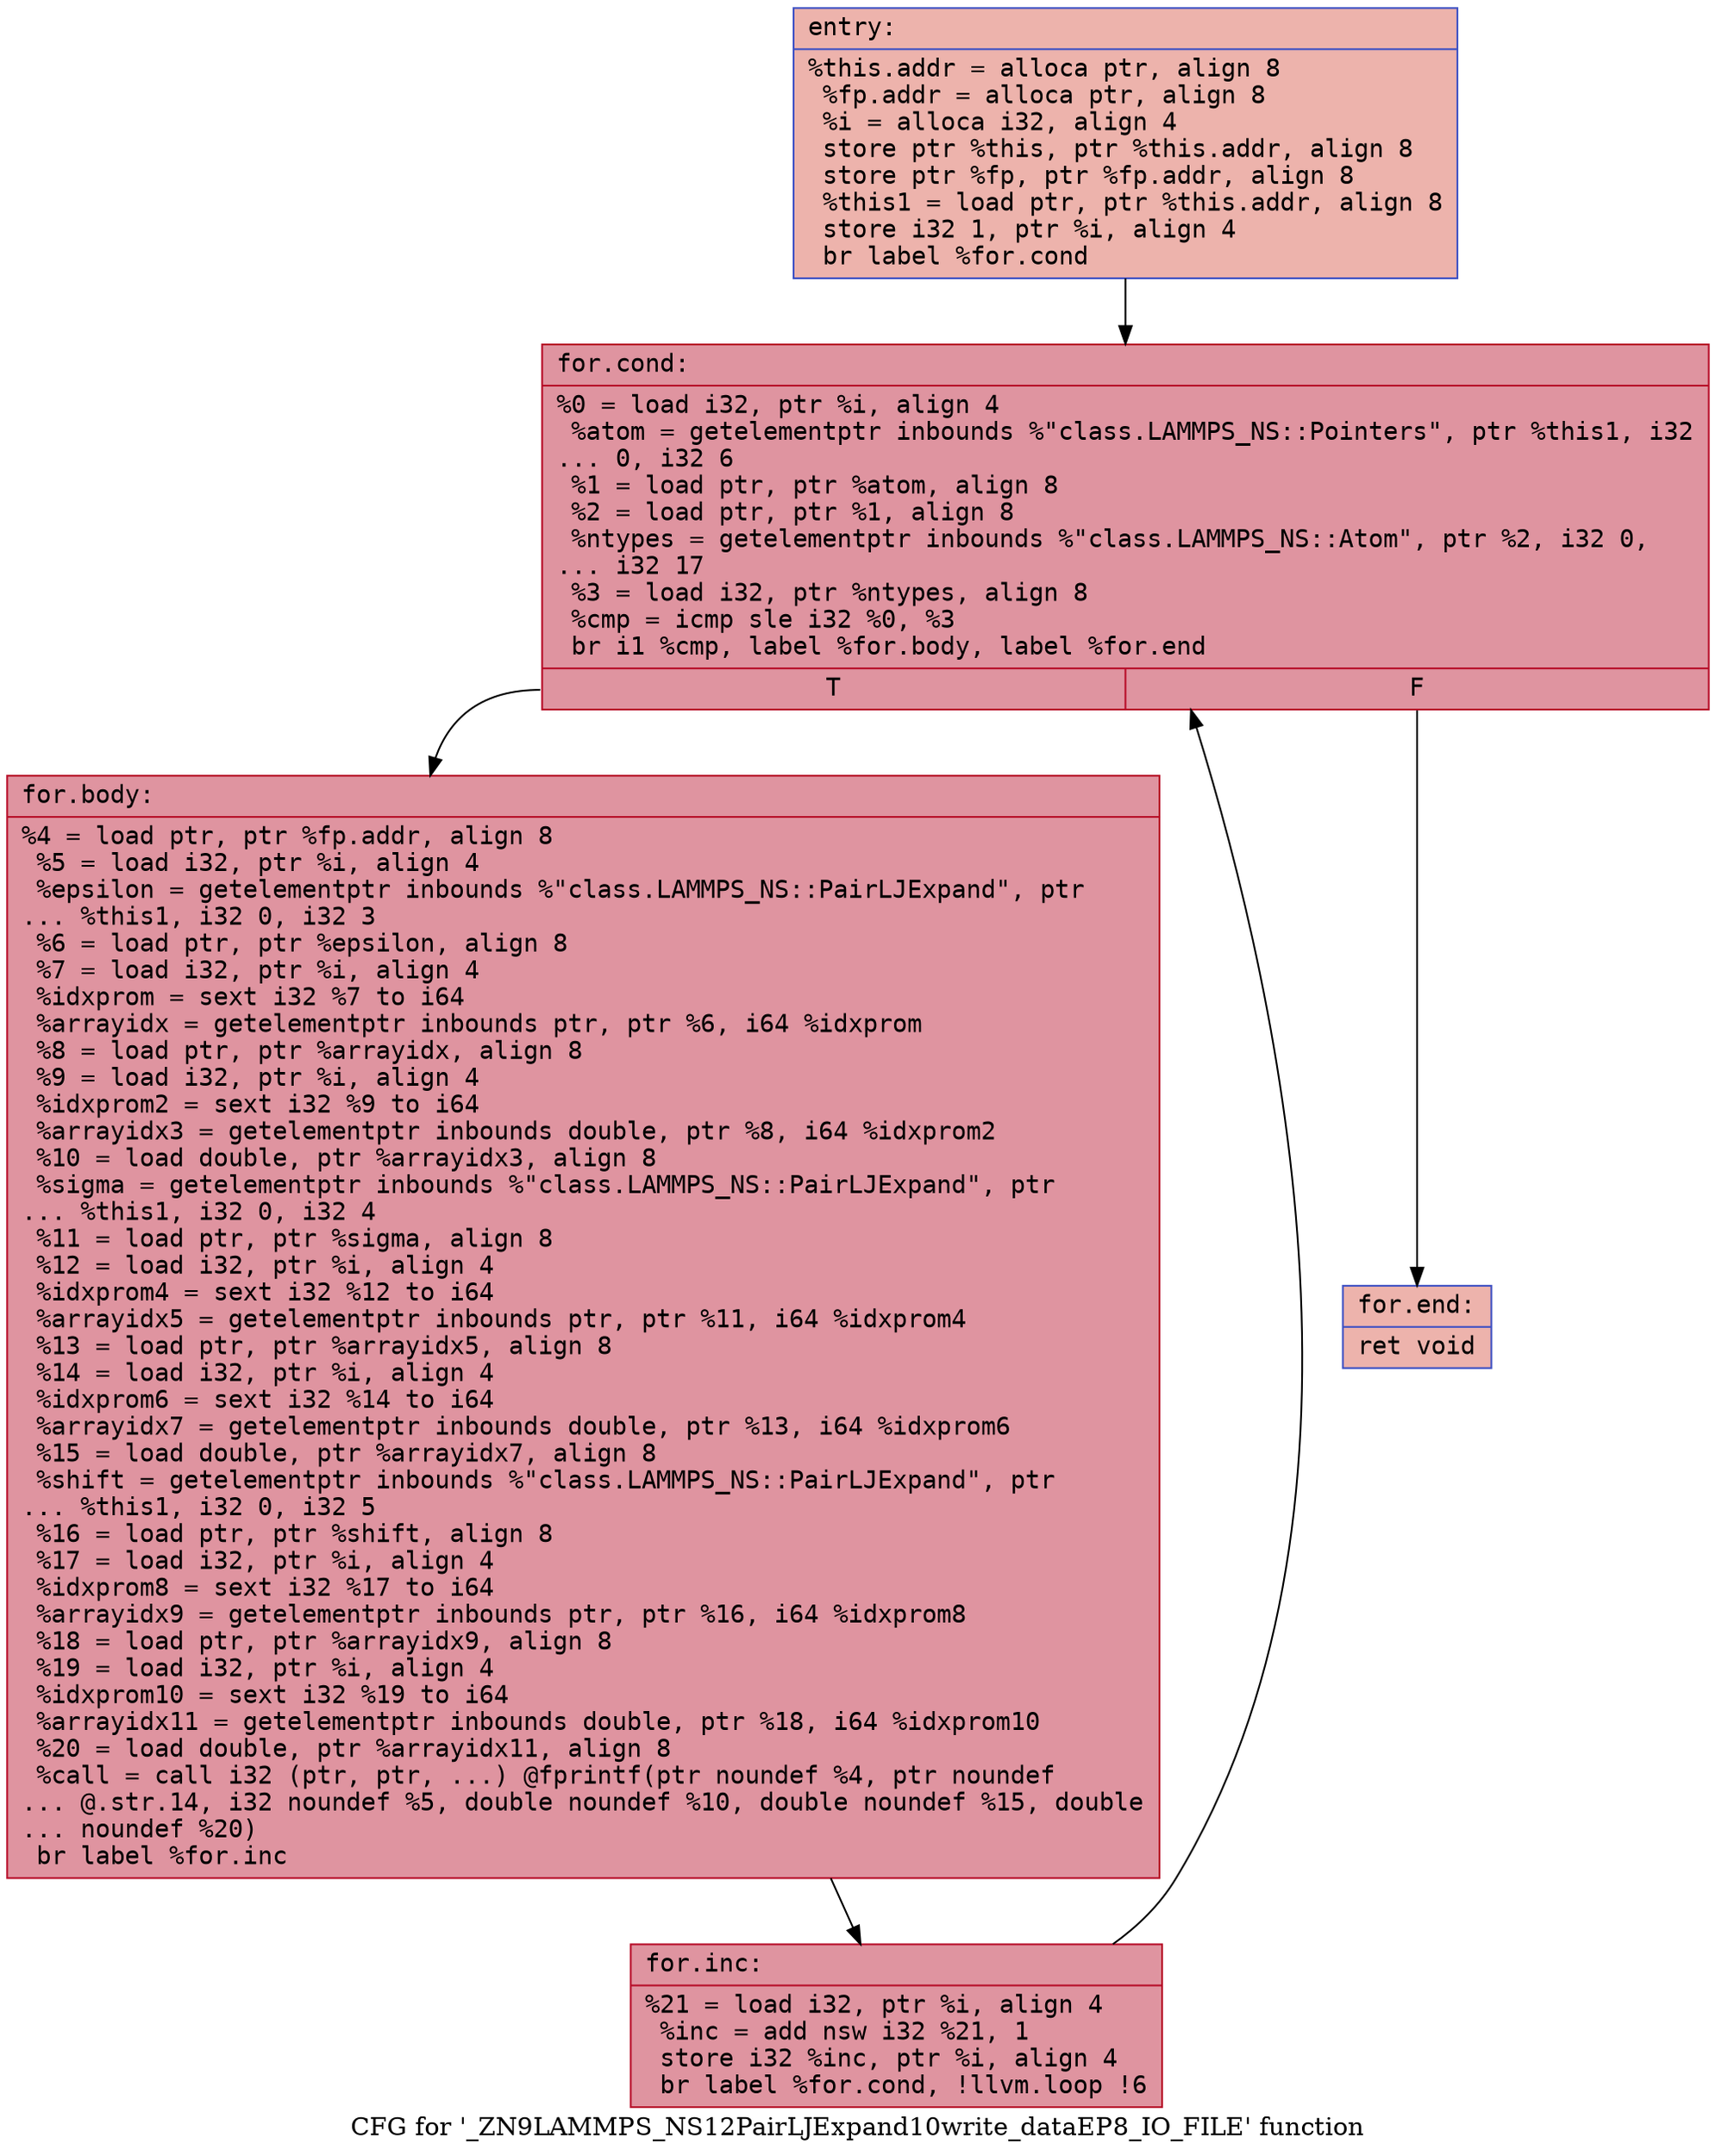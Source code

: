 digraph "CFG for '_ZN9LAMMPS_NS12PairLJExpand10write_dataEP8_IO_FILE' function" {
	label="CFG for '_ZN9LAMMPS_NS12PairLJExpand10write_dataEP8_IO_FILE' function";

	Node0x55d88da435e0 [shape=record,color="#3d50c3ff", style=filled, fillcolor="#d6524470" fontname="Courier",label="{entry:\l|  %this.addr = alloca ptr, align 8\l  %fp.addr = alloca ptr, align 8\l  %i = alloca i32, align 4\l  store ptr %this, ptr %this.addr, align 8\l  store ptr %fp, ptr %fp.addr, align 8\l  %this1 = load ptr, ptr %this.addr, align 8\l  store i32 1, ptr %i, align 4\l  br label %for.cond\l}"];
	Node0x55d88da435e0 -> Node0x55d88da43a00[tooltip="entry -> for.cond\nProbability 100.00%" ];
	Node0x55d88da43a00 [shape=record,color="#b70d28ff", style=filled, fillcolor="#b70d2870" fontname="Courier",label="{for.cond:\l|  %0 = load i32, ptr %i, align 4\l  %atom = getelementptr inbounds %\"class.LAMMPS_NS::Pointers\", ptr %this1, i32\l... 0, i32 6\l  %1 = load ptr, ptr %atom, align 8\l  %2 = load ptr, ptr %1, align 8\l  %ntypes = getelementptr inbounds %\"class.LAMMPS_NS::Atom\", ptr %2, i32 0,\l... i32 17\l  %3 = load i32, ptr %ntypes, align 8\l  %cmp = icmp sle i32 %0, %3\l  br i1 %cmp, label %for.body, label %for.end\l|{<s0>T|<s1>F}}"];
	Node0x55d88da43a00:s0 -> Node0x55d88da43f60[tooltip="for.cond -> for.body\nProbability 96.88%" ];
	Node0x55d88da43a00:s1 -> Node0x55d88da43fe0[tooltip="for.cond -> for.end\nProbability 3.12%" ];
	Node0x55d88da43f60 [shape=record,color="#b70d28ff", style=filled, fillcolor="#b70d2870" fontname="Courier",label="{for.body:\l|  %4 = load ptr, ptr %fp.addr, align 8\l  %5 = load i32, ptr %i, align 4\l  %epsilon = getelementptr inbounds %\"class.LAMMPS_NS::PairLJExpand\", ptr\l... %this1, i32 0, i32 3\l  %6 = load ptr, ptr %epsilon, align 8\l  %7 = load i32, ptr %i, align 4\l  %idxprom = sext i32 %7 to i64\l  %arrayidx = getelementptr inbounds ptr, ptr %6, i64 %idxprom\l  %8 = load ptr, ptr %arrayidx, align 8\l  %9 = load i32, ptr %i, align 4\l  %idxprom2 = sext i32 %9 to i64\l  %arrayidx3 = getelementptr inbounds double, ptr %8, i64 %idxprom2\l  %10 = load double, ptr %arrayidx3, align 8\l  %sigma = getelementptr inbounds %\"class.LAMMPS_NS::PairLJExpand\", ptr\l... %this1, i32 0, i32 4\l  %11 = load ptr, ptr %sigma, align 8\l  %12 = load i32, ptr %i, align 4\l  %idxprom4 = sext i32 %12 to i64\l  %arrayidx5 = getelementptr inbounds ptr, ptr %11, i64 %idxprom4\l  %13 = load ptr, ptr %arrayidx5, align 8\l  %14 = load i32, ptr %i, align 4\l  %idxprom6 = sext i32 %14 to i64\l  %arrayidx7 = getelementptr inbounds double, ptr %13, i64 %idxprom6\l  %15 = load double, ptr %arrayidx7, align 8\l  %shift = getelementptr inbounds %\"class.LAMMPS_NS::PairLJExpand\", ptr\l... %this1, i32 0, i32 5\l  %16 = load ptr, ptr %shift, align 8\l  %17 = load i32, ptr %i, align 4\l  %idxprom8 = sext i32 %17 to i64\l  %arrayidx9 = getelementptr inbounds ptr, ptr %16, i64 %idxprom8\l  %18 = load ptr, ptr %arrayidx9, align 8\l  %19 = load i32, ptr %i, align 4\l  %idxprom10 = sext i32 %19 to i64\l  %arrayidx11 = getelementptr inbounds double, ptr %18, i64 %idxprom10\l  %20 = load double, ptr %arrayidx11, align 8\l  %call = call i32 (ptr, ptr, ...) @fprintf(ptr noundef %4, ptr noundef\l... @.str.14, i32 noundef %5, double noundef %10, double noundef %15, double\l... noundef %20)\l  br label %for.inc\l}"];
	Node0x55d88da43f60 -> Node0x55d88da45a00[tooltip="for.body -> for.inc\nProbability 100.00%" ];
	Node0x55d88da45a00 [shape=record,color="#b70d28ff", style=filled, fillcolor="#b70d2870" fontname="Courier",label="{for.inc:\l|  %21 = load i32, ptr %i, align 4\l  %inc = add nsw i32 %21, 1\l  store i32 %inc, ptr %i, align 4\l  br label %for.cond, !llvm.loop !6\l}"];
	Node0x55d88da45a00 -> Node0x55d88da43a00[tooltip="for.inc -> for.cond\nProbability 100.00%" ];
	Node0x55d88da43fe0 [shape=record,color="#3d50c3ff", style=filled, fillcolor="#d6524470" fontname="Courier",label="{for.end:\l|  ret void\l}"];
}
